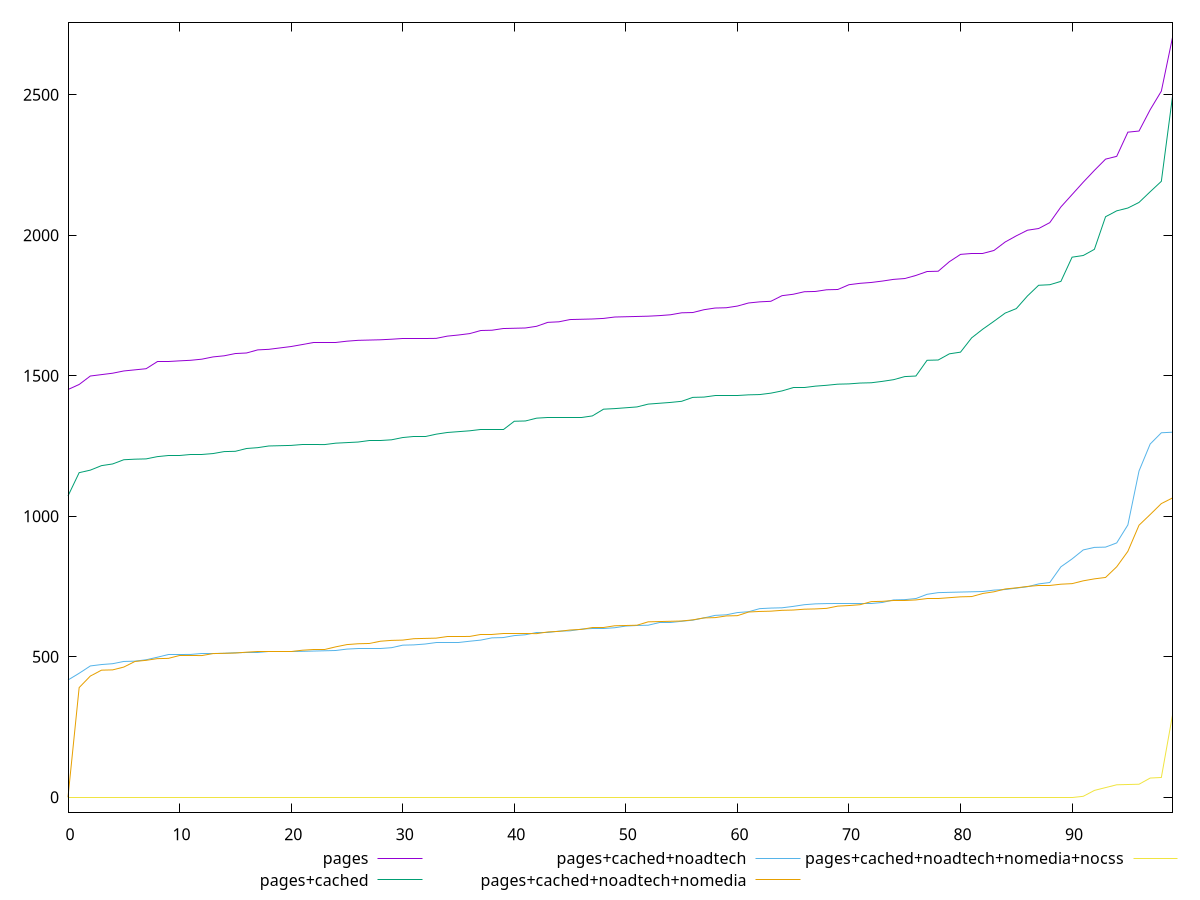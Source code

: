 reset

$pages <<EOF
0 1451
1 1469
2 1499
3 1504
4 1509
5 1517
6 1521
7 1525
8 1552
9 1552
10 1553
11 1555
12 1559
13 1567
14 1571
15 1579
16 1581
17 1592
18 1594
19 1599
20 1604
21 1611
22 1619
23 1619
24 1619
25 1623
26 1626
27 1627
28 1628
29 1630
30 1632
31 1632
32 1632
33 1633
34 1641
35 1645
36 1650
37 1661
38 1662
39 1668
40 1669
41 1670
42 1676
43 1690
44 1692
45 1700
46 1701
47 1702
48 1704
49 1709
50 1710
51 1711
52 1712
53 1714
54 1717
55 1724
56 1725
57 1735
58 1741
59 1742
60 1748
61 1759
62 1763
63 1765
64 1785
65 1790
66 1799
67 1800
68 1806
69 1807
70 1824
71 1829
72 1832
73 1837
74 1843
75 1846
76 1857
77 1871
78 1872
79 1906
80 1932
81 1934
82 1934
83 1946
84 1976
85 1998
86 2018
87 2024
88 2045
89 2101
90 2145
91 2189
92 2231
93 2271
94 2281
95 2367
96 2371
97 2447
98 2513
99 2704
EOF

$pagesCached <<EOF
0 1072
1 1155
2 1164
3 1180
4 1186
5 1201
6 1203
7 1204
8 1212
9 1215
10 1215
11 1221
12 1221
13 1223
14 1230
15 1231
16 1241
17 1244
18 1250
19 1251
20 1252
21 1254
22 1254
23 1255
24 1260
25 1262
26 1264
27 1271
28 1271
29 1272
30 1280
31 1285
32 1285
33 1292
34 1298
35 1301
36 1304
37 1307
38 1307
39 1307
40 1338
41 1339
42 1349
43 1350
44 1350
45 1353
46 1353
47 1357
48 1381
49 1383
50 1386
51 1389
52 1399
53 1402
54 1405
55 1409
56 1423
57 1424
58 1428
59 1428
60 1428
61 1432
62 1433
63 1438
64 1446
65 1458
66 1458
67 1463
68 1466
69 1470
70 1471
71 1474
72 1475
73 1480
74 1486
75 1497
76 1499
77 1555
78 1556
79 1578
80 1584
81 1635
82 1666
83 1694
84 1723
85 1739
86 1784
87 1822
88 1824
89 1836
90 1922
91 1928
92 1950
93 2066
94 2087
95 2097
96 2117
97 2155
98 2192
99 2494
EOF

$pagesCachedNoadtech <<EOF
0 417
1 441
2 467
3 472
4 475
5 483
6 484
7 489
8 498
9 507
10 507
11 508
12 510
13 510
14 512
15 514
16 515
17 515
18 517
19 517
20 517
21 519
22 520
23 521
24 522
25 527
26 529
27 529
28 529
29 532
30 541
31 542
32 545
33 550
34 550
35 550
36 555
37 559
38 567
39 568
40 575
41 578
42 586
43 586
44 591
45 592
46 598
47 599
48 599
49 603
50 609
51 611
52 612
53 621
54 621
55 626
56 630
57 638
58 647
59 649
60 657
61 660
62 671
63 673
64 674
65 679
66 685
67 688
68 689
69 690
70 690
71 691
72 691
73 693
74 702
75 703
76 707
77 722
78 728
79 729
80 730
81 731
82 732
83 737
84 739
85 744
86 749
87 759
88 764
89 820
90 848
91 880
92 889
93 890
94 905
95 969
96 1161
97 1257
98 1297
99 1299
EOF

$pagesCachedNoadtechNomedia <<EOF
0 0
1 390
2 431
3 452
4 453
5 463
6 483
7 487
8 493
9 494
10 503
11 503
12 504
13 511
14 512
15 513
16 516
17 517
18 517
19 518
20 518
21 523
22 524
23 524
24 535
25 543
26 546
27 547
28 555
29 558
30 559
31 564
32 565
33 566
34 571
35 571
36 572
37 580
38 580
39 581
40 581
41 581
42 582
43 588
44 590
45 595
46 597
47 604
48 604
49 610
50 611
51 612
52 624
53 625
54 626
55 627
56 631
57 638
58 639
59 645
60 646
61 659
62 661
63 662
64 665
65 666
66 669
67 670
68 672
69 680
70 682
71 685
72 696
73 697
74 700
75 700
76 702
77 707
78 707
79 710
80 713
81 714
82 725
83 731
84 741
85 745
86 750
87 752
88 752
89 758
90 760
91 770
92 777
93 782
94 820
95 875
96 968
97 1006
98 1045
99 1065
EOF

$pagesCachedNoadtechNomediaNocss <<EOF
0 0
1 0
2 0
3 0
4 0
5 0
6 0
7 0
8 0
9 0
10 0
11 0
12 0
13 0
14 0
15 0
16 0
17 0
18 0
19 0
20 0
21 0
22 0
23 0
24 0
25 0
26 0
27 0
28 0
29 0
30 0
31 0
32 0
33 0
34 0
35 0
36 0
37 0
38 0
39 0
40 0
41 0
42 0
43 0
44 0
45 0
46 0
47 0
48 0
49 0
50 0
51 0
52 0
53 0
54 0
55 0
56 0
57 0
58 0
59 0
60 0
61 0
62 0
63 0
64 0
65 0
66 0
67 0
68 0
69 0
70 0
71 0
72 0
73 0
74 0
75 0
76 0
77 0
78 0
79 0
80 0
81 0
82 0
83 0
84 0
85 0
86 0
87 0
88 0
89 0
90 0
91 3
92 24
93 34
94 44
95 45
96 46
97 68
98 70
99 292
EOF

set key outside below
set xrange [0:99]
set yrange [-54.08:2758.08]
set trange [-54.08:2758.08]
set terminal svg size 640, 580 enhanced background rgb 'white'
set output "report_00014_2021-02-09T15:56:05.503Z/render-blocking-resources/comparison/sorted/all_raw.svg"

plot $pages title "pages" with line, \
     $pagesCached title "pages+cached" with line, \
     $pagesCachedNoadtech title "pages+cached+noadtech" with line, \
     $pagesCachedNoadtechNomedia title "pages+cached+noadtech+nomedia" with line, \
     $pagesCachedNoadtechNomediaNocss title "pages+cached+noadtech+nomedia+nocss" with line

reset
